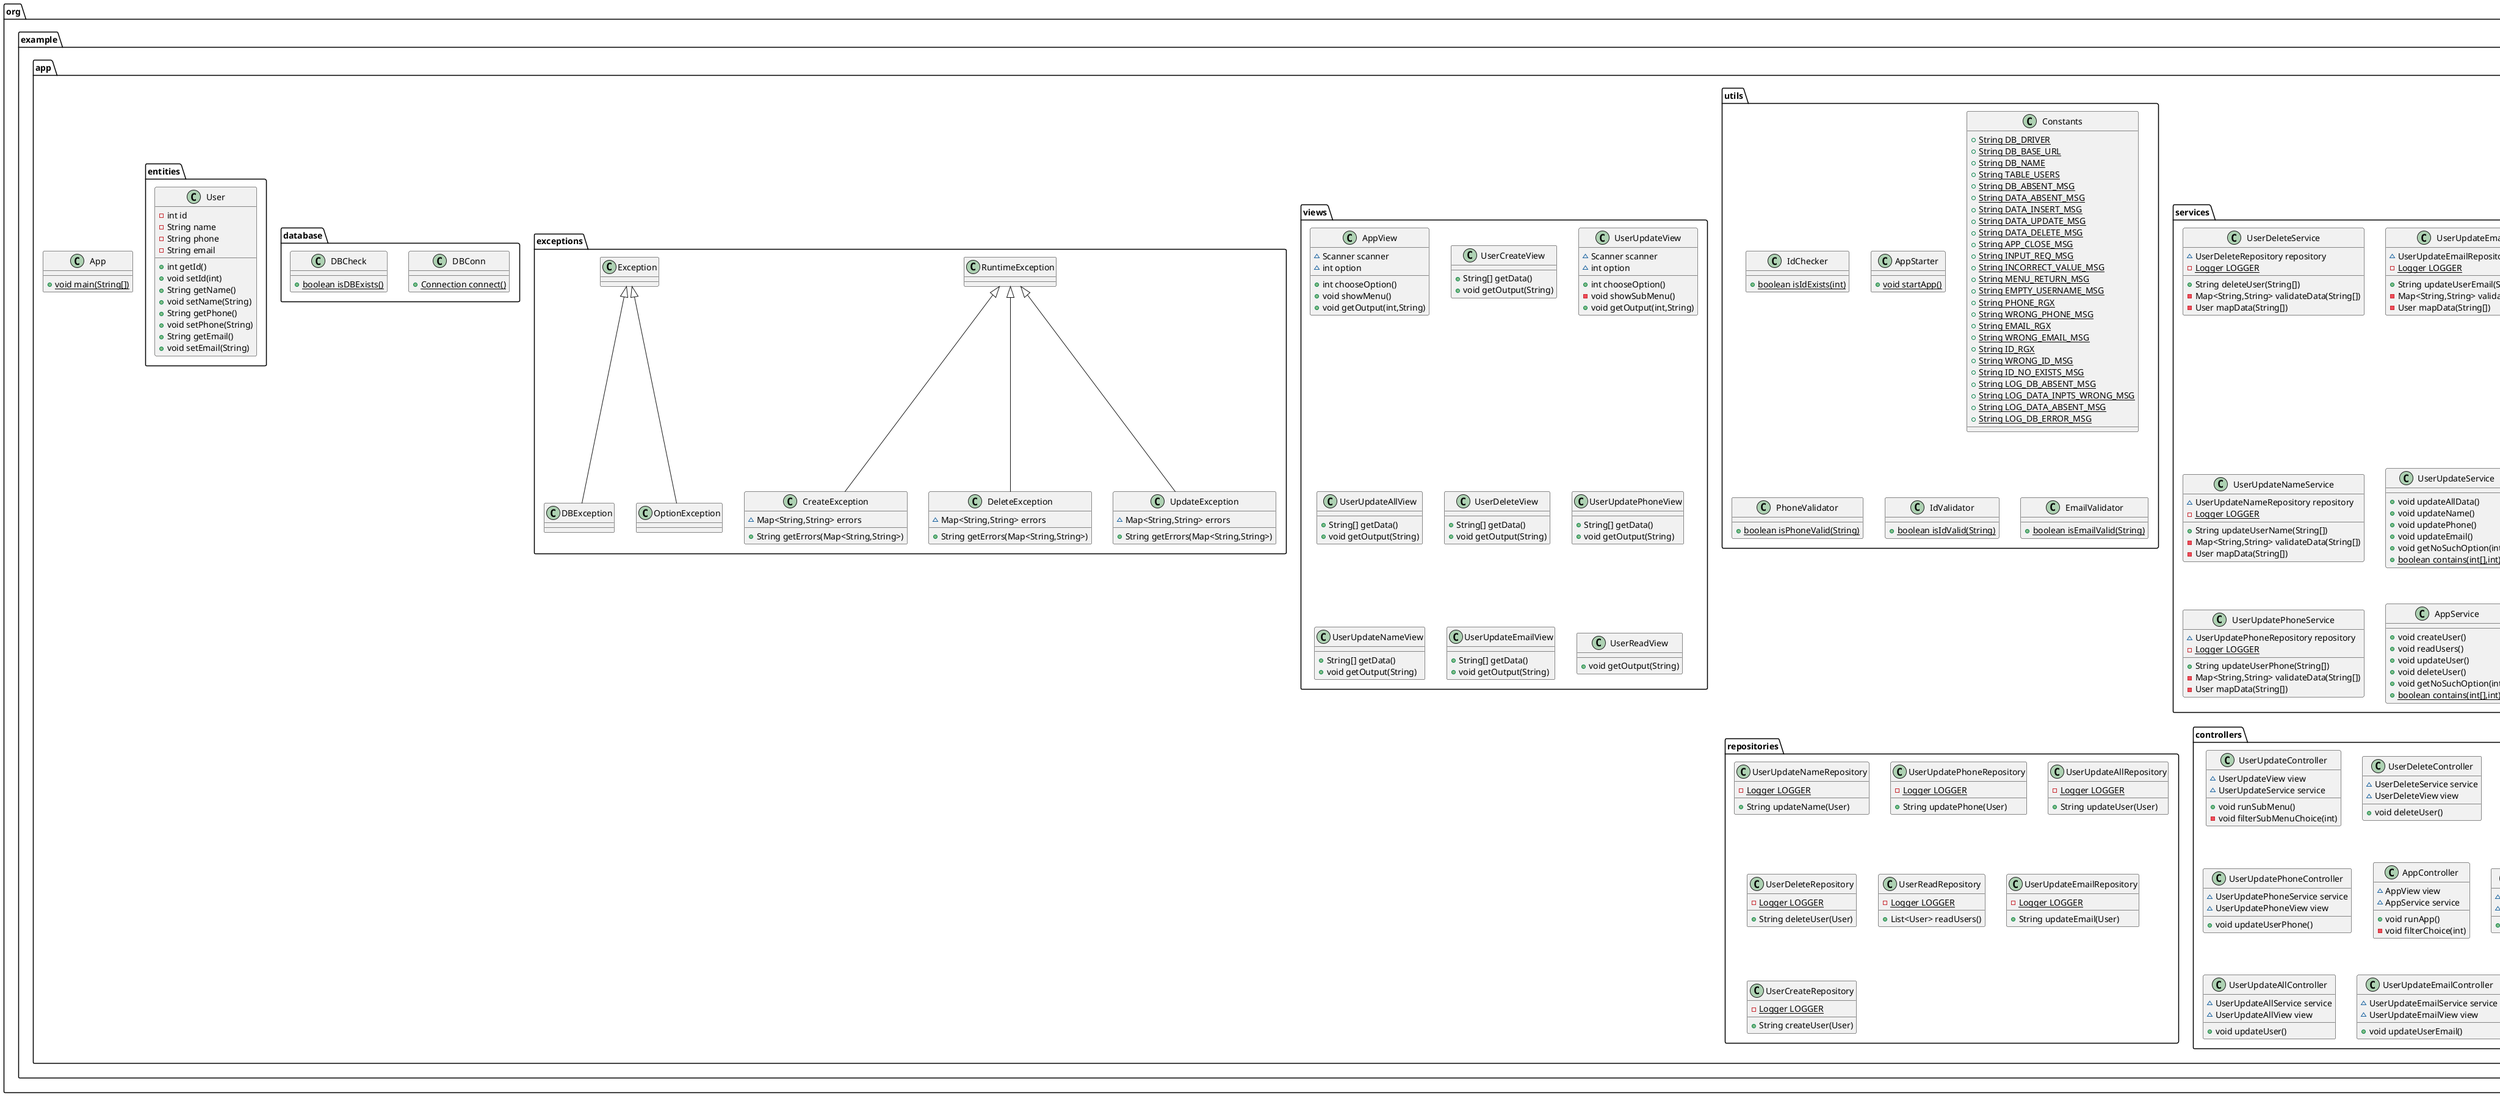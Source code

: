 @startuml
class org.example.app.services.UserDeleteService {
~ UserDeleteRepository repository
- {static} Logger LOGGER
+ String deleteUser(String[])
- Map<String,String> validateData(String[])
- User mapData(String[])
}
class org.example.app.utils.IdChecker {
+ {static} boolean isIdExists(int)
}
class org.example.app.views.AppView {
~ Scanner scanner
~ int option
+ int chooseOption()
+ void showMenu()
+ void getOutput(int,String)
}
class org.example.app.controllers.UserUpdateController {
~ UserUpdateView view
~ UserUpdateService service
+ void runSubMenu()
- void filterSubMenuChoice(int)
}
class org.example.app.exceptions.CreateException {
~ Map<String,String> errors
+ String getErrors(Map<String,String>)
}
class org.example.app.services.UserUpdateEmailService {
~ UserUpdateEmailRepository repository
- {static} Logger LOGGER
+ String updateUserEmail(String[])
- Map<String,String> validateData(String[])
- User mapData(String[])
}
class org.example.app.views.UserCreateView {
+ String[] getData()
+ void getOutput(String)
}
class org.example.app.services.UserUpdateAllService {
~ UserUpdateAllRepository repository
- {static} Logger LOGGER
+ String updateUser(String[])
- Map<String,String> validateData(String[])
- User mapData(String[])
}
class org.example.app.utils.AppStarter {
+ {static} void startApp()
}
class org.example.app.utils.Constants {
+ {static} String DB_DRIVER
+ {static} String DB_BASE_URL
+ {static} String DB_NAME
+ {static} String TABLE_USERS
+ {static} String DB_ABSENT_MSG
+ {static} String DATA_ABSENT_MSG
+ {static} String DATA_INSERT_MSG
+ {static} String DATA_UPDATE_MSG
+ {static} String DATA_DELETE_MSG
+ {static} String APP_CLOSE_MSG
+ {static} String INPUT_REQ_MSG
+ {static} String INCORRECT_VALUE_MSG
+ {static} String MENU_RETURN_MSG
+ {static} String EMPTY_USERNAME_MSG
+ {static} String PHONE_RGX
+ {static} String WRONG_PHONE_MSG
+ {static} String EMAIL_RGX
+ {static} String WRONG_EMAIL_MSG
+ {static} String ID_RGX
+ {static} String WRONG_ID_MSG
+ {static} String ID_NO_EXISTS_MSG
+ {static} String LOG_DB_ABSENT_MSG
+ {static} String LOG_DATA_INPTS_WRONG_MSG
+ {static} String LOG_DATA_ABSENT_MSG
+ {static} String LOG_DB_ERROR_MSG
}
class org.example.app.services.UserUpdateNameService {
~ UserUpdateNameRepository repository
- {static} Logger LOGGER
+ String updateUserName(String[])
- Map<String,String> validateData(String[])
- User mapData(String[])
}
class org.example.app.services.UserUpdateService {
+ void updateAllData()
+ void updateName()
+ void updatePhone()
+ void updateEmail()
+ void getNoSuchOption(int)
+ {static} boolean contains(int[],int)
}
class org.example.app.views.UserUpdateView {
~ Scanner scanner
~ int option
+ int chooseOption()
- void showSubMenu()
+ void getOutput(int,String)
}
class org.example.app.views.UserUpdateAllView {
+ String[] getData()
+ void getOutput(String)
}
class org.example.app.repositories.UserUpdateNameRepository {
- {static} Logger LOGGER
+ String updateName(User)
}
class org.example.app.controllers.UserDeleteController {
~ UserDeleteService service
~ UserDeleteView view
+ void deleteUser()
}
class org.example.app.utils.PhoneValidator {
+ {static} boolean isPhoneValid(String)
}
class org.example.app.repositories.UserUpdatePhoneRepository {
- {static} Logger LOGGER
+ String updatePhone(User)
}
class org.example.app.services.UserReadService {
~ UserReadRepository repository
- {static} Logger LOGGER
+ String readUsers()
}
class org.example.app.controllers.UserReadController {
~ UserReadService service
~ UserReadView view
+ void readUsers()
}
class org.example.app.exceptions.DBException {
}
class org.example.app.repositories.UserUpdateAllRepository {
- {static} Logger LOGGER
+ String updateUser(User)
}
class org.example.app.controllers.UserUpdatePhoneController {
~ UserUpdatePhoneService service
~ UserUpdatePhoneView view
+ void updateUserPhone()
}
class org.example.app.views.UserDeleteView {
+ String[] getData()
+ void getOutput(String)
}
class org.example.app.controllers.AppController {
~ AppView view
~ AppService service
+ void runApp()
- void filterChoice(int)
}
class org.example.app.repositories.UserDeleteRepository {
- {static} Logger LOGGER
+ String deleteUser(User)
}
class org.example.app.utils.IdValidator {
+ {static} boolean isIdValid(String)
}
class org.example.app.controllers.UserUpdateNameController {
~ UserUpdateNameService service
~ UserUpdateNameView view
+ void updateUserName()
}
class org.example.app.views.UserUpdatePhoneView {
+ String[] getData()
+ void getOutput(String)
}
class org.example.app.exceptions.OptionException {
}
class org.example.app.controllers.UserUpdateAllController {
~ UserUpdateAllService service
~ UserUpdateAllView view
+ void updateUser()
}
class org.example.app.views.UserUpdateNameView {
+ String[] getData()
+ void getOutput(String)
}
class org.example.app.repositories.UserReadRepository {
- {static} Logger LOGGER
+ List<User> readUsers()
}
class org.example.app.database.DBConn {
+ {static} Connection connect()
}
class org.example.app.utils.EmailValidator {
+ {static} boolean isEmailValid(String)
}
class org.example.app.App {
+ {static} void main(String[])
}
class org.example.app.views.UserUpdateEmailView {
+ String[] getData()
+ void getOutput(String)
}
class org.example.app.controllers.UserUpdateEmailController {
~ UserUpdateEmailService service
~ UserUpdateEmailView view
+ void updateUserEmail()
}
class org.example.app.database.DBCheck {
+ {static} boolean isDBExists()
}
class org.example.app.services.UserUpdatePhoneService {
~ UserUpdatePhoneRepository repository
- {static} Logger LOGGER
+ String updateUserPhone(String[])
- Map<String,String> validateData(String[])
- User mapData(String[])
}
class org.example.app.exceptions.DeleteException {
~ Map<String,String> errors
+ String getErrors(Map<String,String>)
}
class org.example.app.services.AppService {
+ void createUser()
+ void readUsers()
+ void updateUser()
+ void deleteUser()
+ void getNoSuchOption(int)
+ {static} boolean contains(int[],int)
}
class org.example.app.repositories.UserUpdateEmailRepository {
- {static} Logger LOGGER
+ String updateEmail(User)
}
class org.example.app.views.UserReadView {
+ void getOutput(String)
}
class org.example.app.exceptions.UpdateException {
~ Map<String,String> errors
+ String getErrors(Map<String,String>)
}
class org.example.app.entities.User {
- int id
- String name
- String phone
- String email
+ int getId()
+ void setId(int)
+ String getName()
+ void setName(String)
+ String getPhone()
+ void setPhone(String)
+ String getEmail()
+ void setEmail(String)
}
class org.example.app.controllers.UserCreateController {
~ UserCreateView view
~ UserCreateService service
+ void createUser()
}
class org.example.app.repositories.UserCreateRepository {
- {static} Logger LOGGER
+ String createUser(User)
}
class org.example.app.services.UserCreateService {
~ UserCreateRepository repository
- {static} Logger LOGGER
+ String createUser(String[])
- Map<String,String> validateData(String[])
- User mapData(String[])
}


org.example.app.exceptions.RuntimeException <|-- org.example.app.exceptions.CreateException
org.example.app.exceptions.Exception <|-- org.example.app.exceptions.DBException
org.example.app.exceptions.Exception <|-- org.example.app.exceptions.OptionException
org.example.app.exceptions.RuntimeException <|-- org.example.app.exceptions.DeleteException
org.example.app.exceptions.RuntimeException <|-- org.example.app.exceptions.UpdateException
@enduml